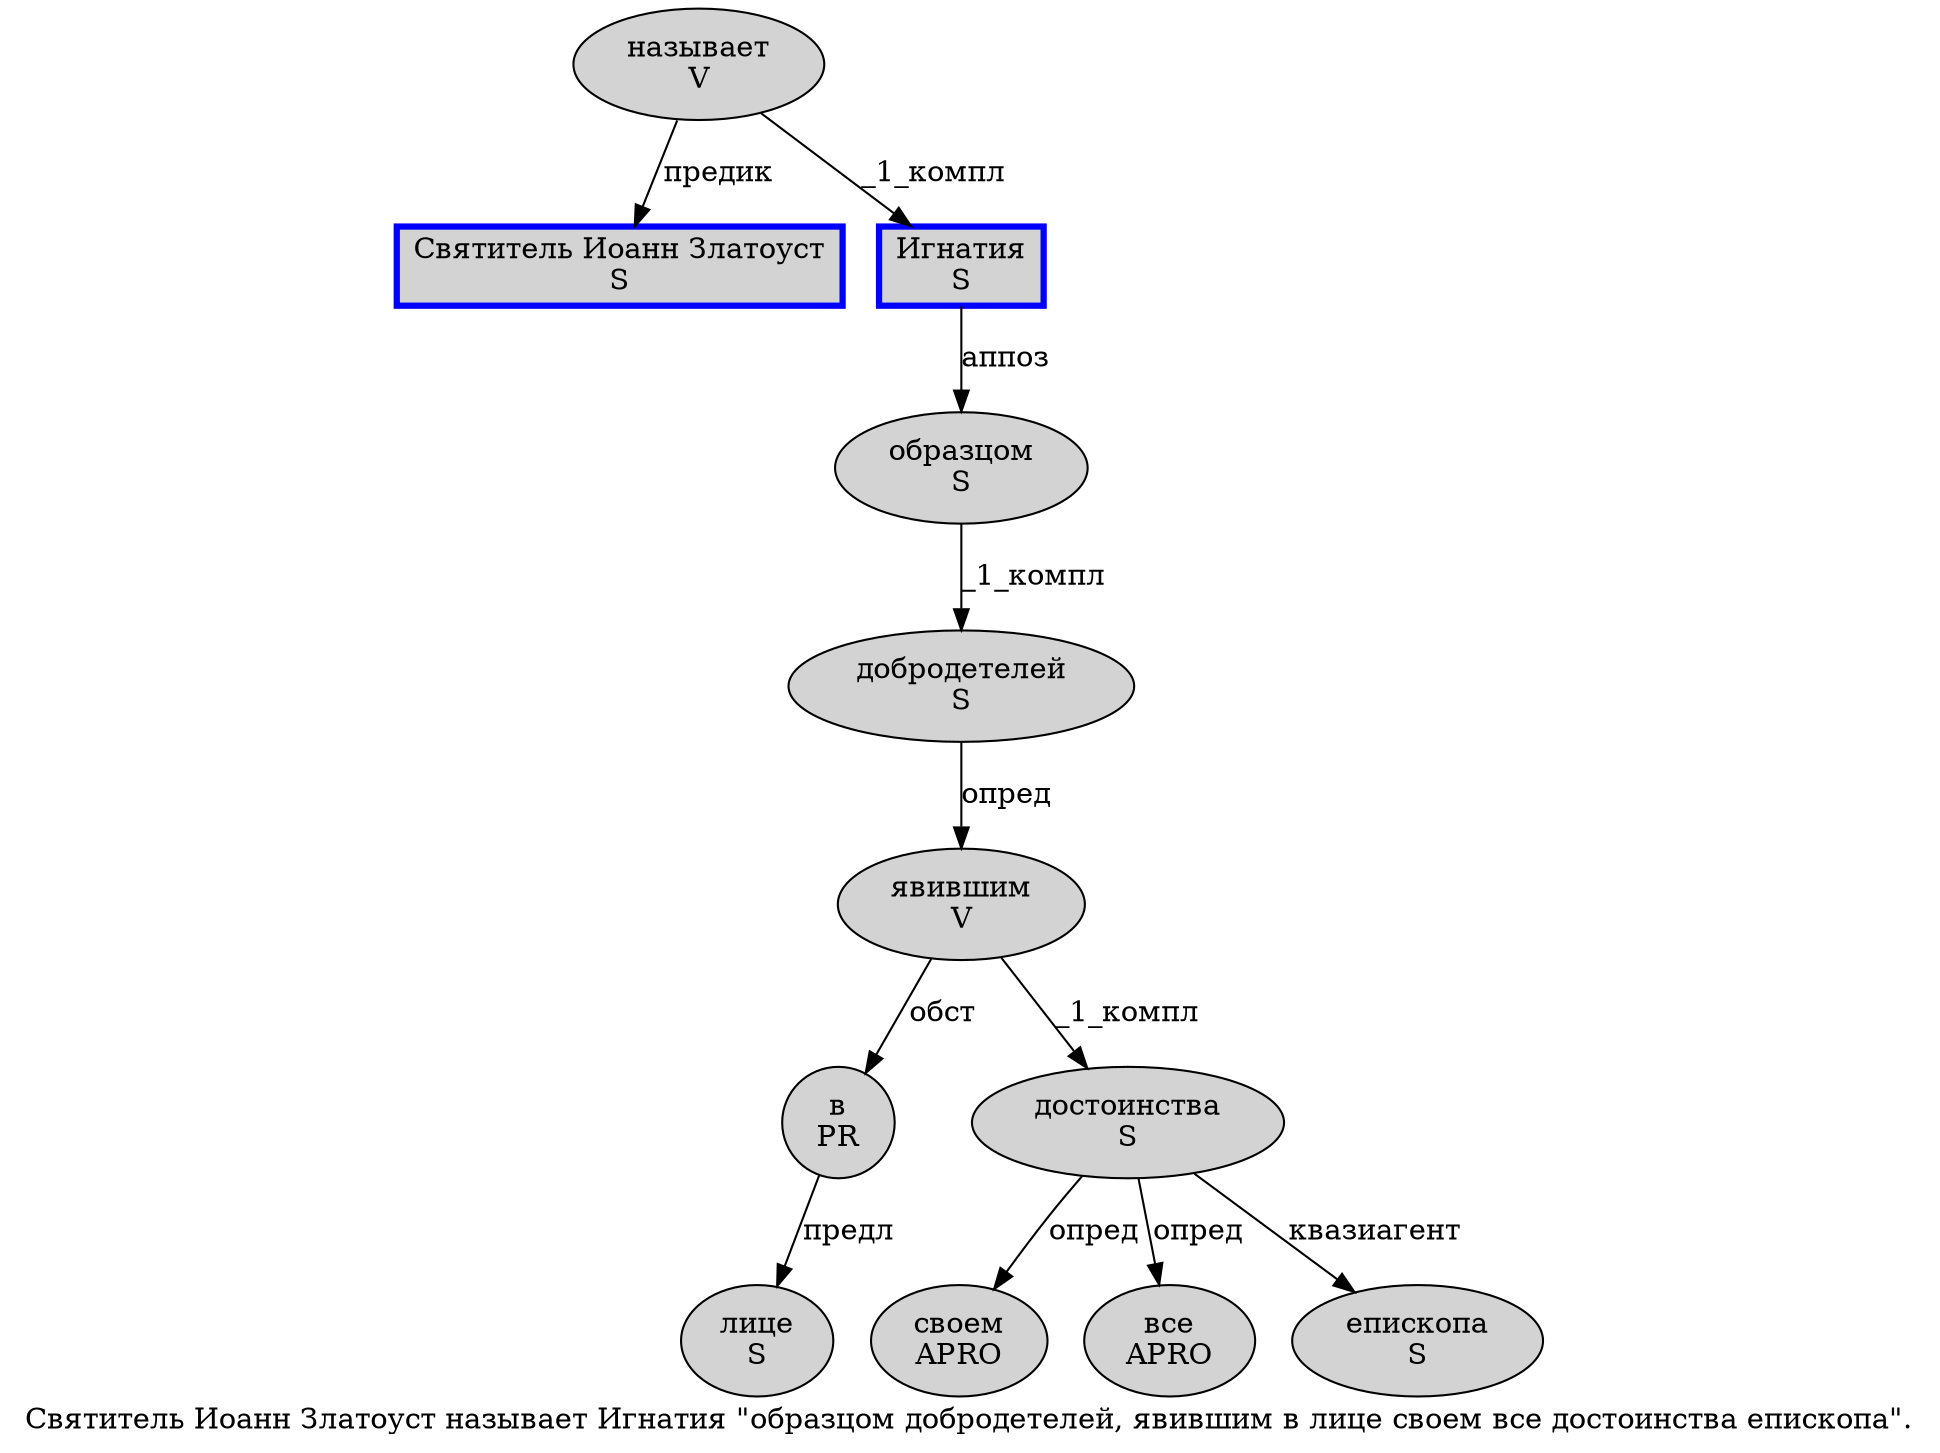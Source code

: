 digraph SENTENCE_375 {
	graph [label="Святитель Иоанн Златоуст называет Игнатия \"образцом добродетелей, явившим в лице своем все достоинства епископа\"."]
	node [style=filled]
		0 [label="Святитель Иоанн Златоуст
S" color=blue fillcolor=lightgray penwidth=3 shape=box]
		1 [label="называет
V" color="" fillcolor=lightgray penwidth=1 shape=ellipse]
		2 [label="Игнатия
S" color=blue fillcolor=lightgray penwidth=3 shape=box]
		4 [label="образцом
S" color="" fillcolor=lightgray penwidth=1 shape=ellipse]
		5 [label="добродетелей
S" color="" fillcolor=lightgray penwidth=1 shape=ellipse]
		7 [label="явившим
V" color="" fillcolor=lightgray penwidth=1 shape=ellipse]
		8 [label="в
PR" color="" fillcolor=lightgray penwidth=1 shape=ellipse]
		9 [label="лице
S" color="" fillcolor=lightgray penwidth=1 shape=ellipse]
		10 [label="своем
APRO" color="" fillcolor=lightgray penwidth=1 shape=ellipse]
		11 [label="все
APRO" color="" fillcolor=lightgray penwidth=1 shape=ellipse]
		12 [label="достоинства
S" color="" fillcolor=lightgray penwidth=1 shape=ellipse]
		13 [label="епископа
S" color="" fillcolor=lightgray penwidth=1 shape=ellipse]
			8 -> 9 [label="предл"]
			1 -> 0 [label="предик"]
			1 -> 2 [label="_1_компл"]
			5 -> 7 [label="опред"]
			2 -> 4 [label="аппоз"]
			4 -> 5 [label="_1_компл"]
			12 -> 10 [label="опред"]
			12 -> 11 [label="опред"]
			12 -> 13 [label="квазиагент"]
			7 -> 8 [label="обст"]
			7 -> 12 [label="_1_компл"]
}